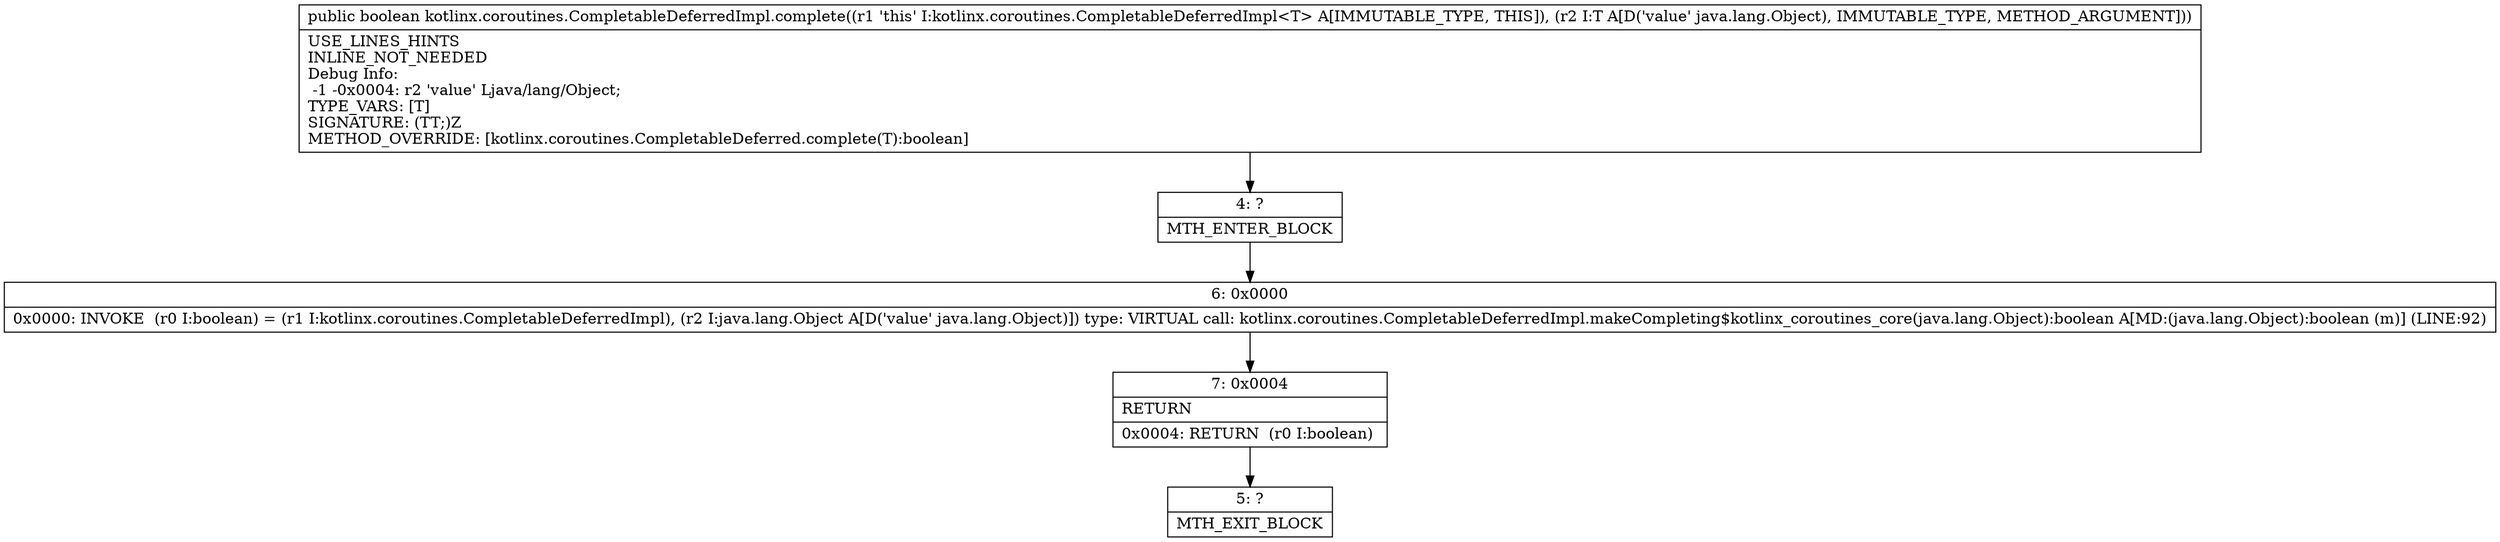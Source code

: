 digraph "CFG forkotlinx.coroutines.CompletableDeferredImpl.complete(Ljava\/lang\/Object;)Z" {
Node_4 [shape=record,label="{4\:\ ?|MTH_ENTER_BLOCK\l}"];
Node_6 [shape=record,label="{6\:\ 0x0000|0x0000: INVOKE  (r0 I:boolean) = (r1 I:kotlinx.coroutines.CompletableDeferredImpl), (r2 I:java.lang.Object A[D('value' java.lang.Object)]) type: VIRTUAL call: kotlinx.coroutines.CompletableDeferredImpl.makeCompleting$kotlinx_coroutines_core(java.lang.Object):boolean A[MD:(java.lang.Object):boolean (m)] (LINE:92)\l}"];
Node_7 [shape=record,label="{7\:\ 0x0004|RETURN\l|0x0004: RETURN  (r0 I:boolean) \l}"];
Node_5 [shape=record,label="{5\:\ ?|MTH_EXIT_BLOCK\l}"];
MethodNode[shape=record,label="{public boolean kotlinx.coroutines.CompletableDeferredImpl.complete((r1 'this' I:kotlinx.coroutines.CompletableDeferredImpl\<T\> A[IMMUTABLE_TYPE, THIS]), (r2 I:T A[D('value' java.lang.Object), IMMUTABLE_TYPE, METHOD_ARGUMENT]))  | USE_LINES_HINTS\lINLINE_NOT_NEEDED\lDebug Info:\l  \-1 \-0x0004: r2 'value' Ljava\/lang\/Object;\lTYPE_VARS: [T]\lSIGNATURE: (TT;)Z\lMETHOD_OVERRIDE: [kotlinx.coroutines.CompletableDeferred.complete(T):boolean]\l}"];
MethodNode -> Node_4;Node_4 -> Node_6;
Node_6 -> Node_7;
Node_7 -> Node_5;
}

